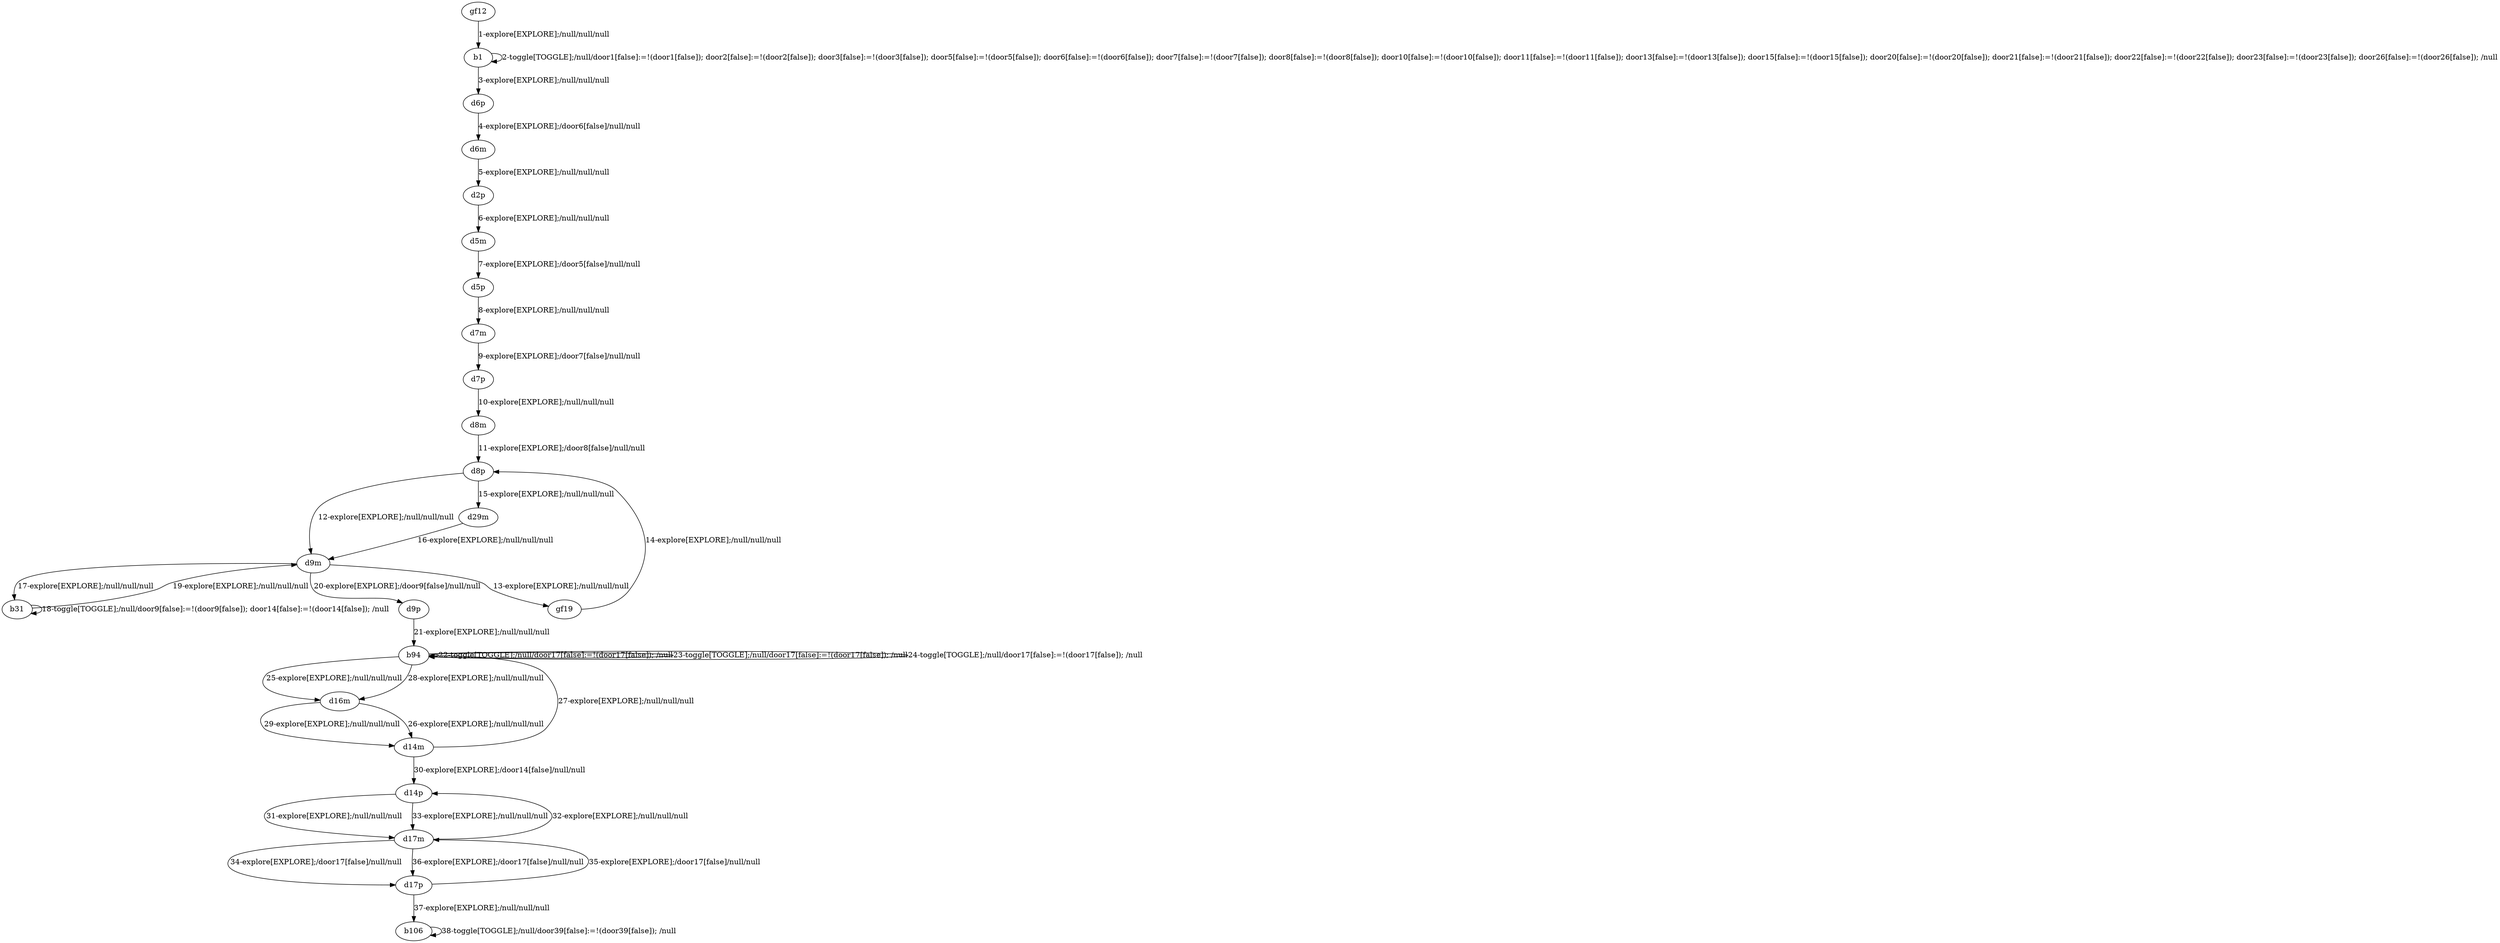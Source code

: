 # Total number of goals covered by this test: 1
# b106 --> b106

digraph g {
"gf12" -> "b1" [label = "1-explore[EXPLORE];/null/null/null"];
"b1" -> "b1" [label = "2-toggle[TOGGLE];/null/door1[false]:=!(door1[false]); door2[false]:=!(door2[false]); door3[false]:=!(door3[false]); door5[false]:=!(door5[false]); door6[false]:=!(door6[false]); door7[false]:=!(door7[false]); door8[false]:=!(door8[false]); door10[false]:=!(door10[false]); door11[false]:=!(door11[false]); door13[false]:=!(door13[false]); door15[false]:=!(door15[false]); door20[false]:=!(door20[false]); door21[false]:=!(door21[false]); door22[false]:=!(door22[false]); door23[false]:=!(door23[false]); door26[false]:=!(door26[false]); /null"];
"b1" -> "d6p" [label = "3-explore[EXPLORE];/null/null/null"];
"d6p" -> "d6m" [label = "4-explore[EXPLORE];/door6[false]/null/null"];
"d6m" -> "d2p" [label = "5-explore[EXPLORE];/null/null/null"];
"d2p" -> "d5m" [label = "6-explore[EXPLORE];/null/null/null"];
"d5m" -> "d5p" [label = "7-explore[EXPLORE];/door5[false]/null/null"];
"d5p" -> "d7m" [label = "8-explore[EXPLORE];/null/null/null"];
"d7m" -> "d7p" [label = "9-explore[EXPLORE];/door7[false]/null/null"];
"d7p" -> "d8m" [label = "10-explore[EXPLORE];/null/null/null"];
"d8m" -> "d8p" [label = "11-explore[EXPLORE];/door8[false]/null/null"];
"d8p" -> "d9m" [label = "12-explore[EXPLORE];/null/null/null"];
"d9m" -> "gf19" [label = "13-explore[EXPLORE];/null/null/null"];
"gf19" -> "d8p" [label = "14-explore[EXPLORE];/null/null/null"];
"d8p" -> "d29m" [label = "15-explore[EXPLORE];/null/null/null"];
"d29m" -> "d9m" [label = "16-explore[EXPLORE];/null/null/null"];
"d9m" -> "b31" [label = "17-explore[EXPLORE];/null/null/null"];
"b31" -> "b31" [label = "18-toggle[TOGGLE];/null/door9[false]:=!(door9[false]); door14[false]:=!(door14[false]); /null"];
"b31" -> "d9m" [label = "19-explore[EXPLORE];/null/null/null"];
"d9m" -> "d9p" [label = "20-explore[EXPLORE];/door9[false]/null/null"];
"d9p" -> "b94" [label = "21-explore[EXPLORE];/null/null/null"];
"b94" -> "b94" [label = "22-toggle[TOGGLE];/null/door17[false]:=!(door17[false]); /null"];
"b94" -> "b94" [label = "23-toggle[TOGGLE];/null/door17[false]:=!(door17[false]); /null"];
"b94" -> "b94" [label = "24-toggle[TOGGLE];/null/door17[false]:=!(door17[false]); /null"];
"b94" -> "d16m" [label = "25-explore[EXPLORE];/null/null/null"];
"d16m" -> "d14m" [label = "26-explore[EXPLORE];/null/null/null"];
"d14m" -> "b94" [label = "27-explore[EXPLORE];/null/null/null"];
"b94" -> "d16m" [label = "28-explore[EXPLORE];/null/null/null"];
"d16m" -> "d14m" [label = "29-explore[EXPLORE];/null/null/null"];
"d14m" -> "d14p" [label = "30-explore[EXPLORE];/door14[false]/null/null"];
"d14p" -> "d17m" [label = "31-explore[EXPLORE];/null/null/null"];
"d17m" -> "d14p" [label = "32-explore[EXPLORE];/null/null/null"];
"d14p" -> "d17m" [label = "33-explore[EXPLORE];/null/null/null"];
"d17m" -> "d17p" [label = "34-explore[EXPLORE];/door17[false]/null/null"];
"d17p" -> "d17m" [label = "35-explore[EXPLORE];/door17[false]/null/null"];
"d17m" -> "d17p" [label = "36-explore[EXPLORE];/door17[false]/null/null"];
"d17p" -> "b106" [label = "37-explore[EXPLORE];/null/null/null"];
"b106" -> "b106" [label = "38-toggle[TOGGLE];/null/door39[false]:=!(door39[false]); /null"];
}
